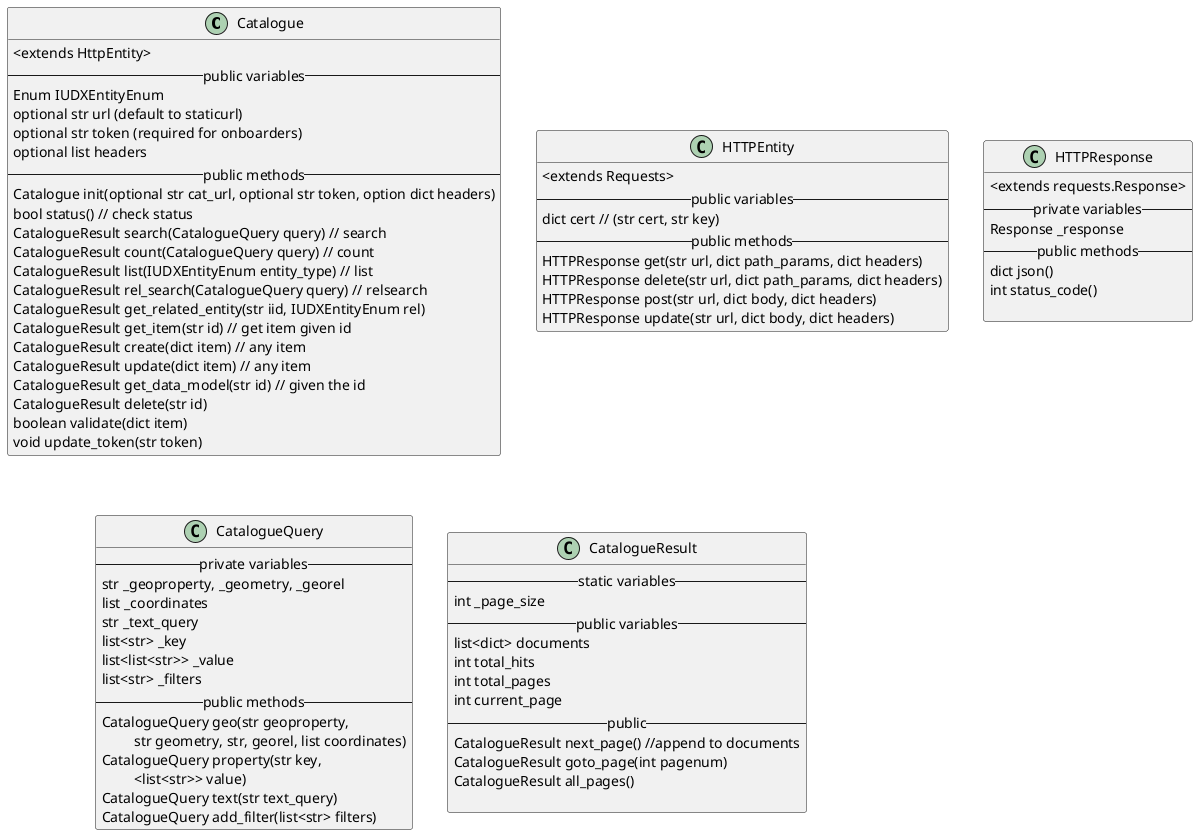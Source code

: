 @startuml
class Catalogue  {
    <extends HttpEntity>
  -- public variables --
  Enum IUDXEntityEnum
  optional str url (default to staticurl)
  optional str token (required for onboarders)
  optional list headers
  -- public methods --
  Catalogue init(optional str cat_url, optional str token, option dict headers)
  bool status() // check status
  CatalogueResult search(CatalogueQuery query) // search
  CatalogueResult count(CatalogueQuery query) // count
  CatalogueResult list(IUDXEntityEnum entity_type) // list
  CatalogueResult rel_search(CatalogueQuery query) // relsearch
  CatalogueResult get_related_entity(str iid, IUDXEntityEnum rel)
  CatalogueResult get_item(str id) // get item given id
  CatalogueResult create(dict item) // any item
  CatalogueResult update(dict item) // any item
  CatalogueResult get_data_model(str id) // given the id
  CatalogueResult delete(str id)
  boolean validate(dict item)
  void update_token(str token)
}

class HTTPEntity  {
  <extends Requests>
  -- public variables --
  dict cert // (str cert, str key)
  -- public methods --
  HTTPResponse get(str url, dict path_params, dict headers)
  HTTPResponse delete(str url, dict path_params, dict headers)
  HTTPResponse post(str url, dict body, dict headers)
  HTTPResponse update(str url, dict body, dict headers)
}

class HTTPResponse {
  <extends requests.Response>
  -- private variables --
  Response _response
  -- public methods --
  dict json()
  int status_code()

}


class CatalogueQuery {
    -- private variables--
    str _geoproperty, _geometry, _georel
    list _coordinates
    str _text_query
    list<str> _key
    list<list<str>> _value
    list<str> _filters
    -- public methods --
    CatalogueQuery geo(str geoproperty,
        \t str geometry, str, georel, list coordinates)
    CatalogueQuery property(str key,
                        \t <list<str>> value)
    CatalogueQuery text(str text_query)
    CatalogueQuery add_filter(list<str> filters)
}


class CatalogueResult {
    -- static variables --
    int _page_size
    -- public variables --
    list<dict> documents
    int total_hits
    int total_pages
    int current_page
    -- public --
    CatalogueResult next_page() //append to documents
    CatalogueResult goto_page(int pagenum)
    CatalogueResult all_pages()

}



@enduml
